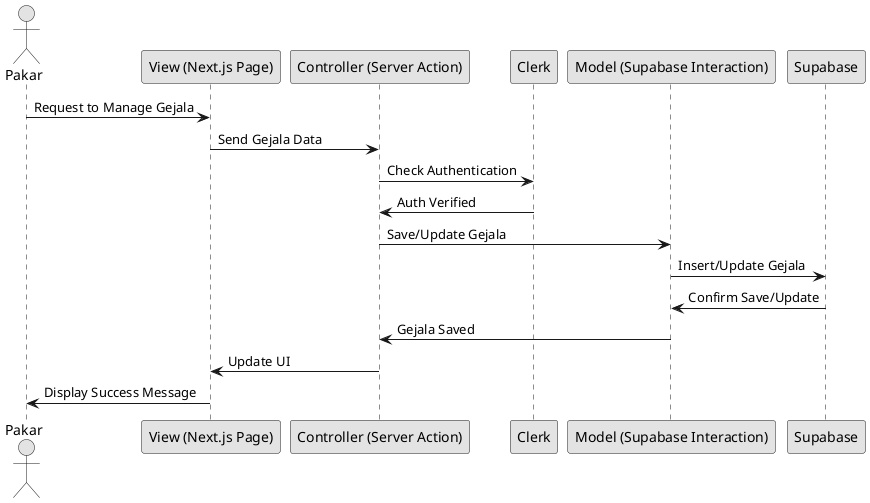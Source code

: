 @startuml
skinparam monochrome true

actor Pakar
participant "View (Next.js Page)" as View
participant "Controller (Server Action)" as Controller
participant "Clerk" as Clerk
participant "Model (Supabase Interaction)" as Model
participant "Supabase" as Supabase

Pakar -> View: Request to Manage Gejala
View -> Controller: Send Gejala Data
Controller -> Clerk: Check Authentication
Clerk -> Controller: Auth Verified
Controller -> Model: Save/Update Gejala
Model -> Supabase: Insert/Update Gejala
Supabase -> Model: Confirm Save/Update
Model -> Controller: Gejala Saved
Controller -> View: Update UI
View -> Pakar: Display Success Message

@enduml